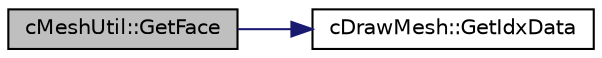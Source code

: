 digraph "cMeshUtil::GetFace"
{
 // LATEX_PDF_SIZE
  edge [fontname="Helvetica",fontsize="10",labelfontname="Helvetica",labelfontsize="10"];
  node [fontname="Helvetica",fontsize="10",shape=record];
  rankdir="LR";
  Node1 [label="cMeshUtil::GetFace",height=0.2,width=0.4,color="black", fillcolor="grey75", style="filled", fontcolor="black",tooltip=" "];
  Node1 -> Node2 [color="midnightblue",fontsize="10",style="solid",fontname="Helvetica"];
  Node2 [label="cDrawMesh::GetIdxData",height=0.2,width=0.4,color="black", fillcolor="white", style="filled",URL="$classc_draw_mesh.html#acf1a8b320f722dea3338ec23ca346ec9",tooltip=" "];
}

